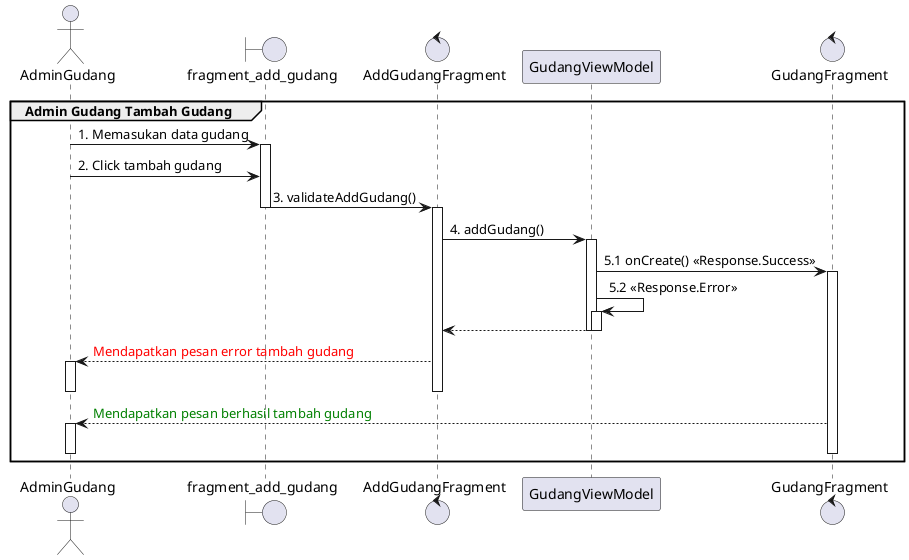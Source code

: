@startuml
'https://plantuml.com/sequence-diagram

group Admin Gudang Tambah Gudang
    actor       AdminGudang
    boundary    fragment_add_gudang
    control     AddGudangFragment

    AdminGudang -> fragment_add_gudang : 1. Memasukan data gudang
    activate fragment_add_gudang
    AdminGudang -> fragment_add_gudang : 2. Click tambah gudang

    fragment_add_gudang -> AddGudangFragment : 3. validateAddGudang()
    deactivate fragment_add_gudang

    activate AddGudangFragment
    AddGudangFragment -> GudangViewModel : 4. addGudang()
    activate GudangViewModel

    control GudangFragment
    GudangViewModel -> GudangFragment : 5.1 onCreate() <<Response.Success>>
    activate GudangFragment

    GudangViewModel -> GudangViewModel : 5.2 <<Response.Error>>
    activate GudangViewModel
    AddGudangFragment <-- GudangViewModel
    deactivate GudangViewModel
    deactivate GudangViewModel

    AdminGudang <-- AddGudangFragment : <font color=red>Mendapatkan pesan error tambah gudang
    activate AdminGudang
    deactivate AdminGudang
    deactivate AddGudangFragment

    AdminGudang <-- GudangFragment :  <font color=green>Mendapatkan pesan berhasil tambah gudang
    activate AdminGudang
    deactivate AdminGudang
    deactivate GudangFragment
end
@enduml